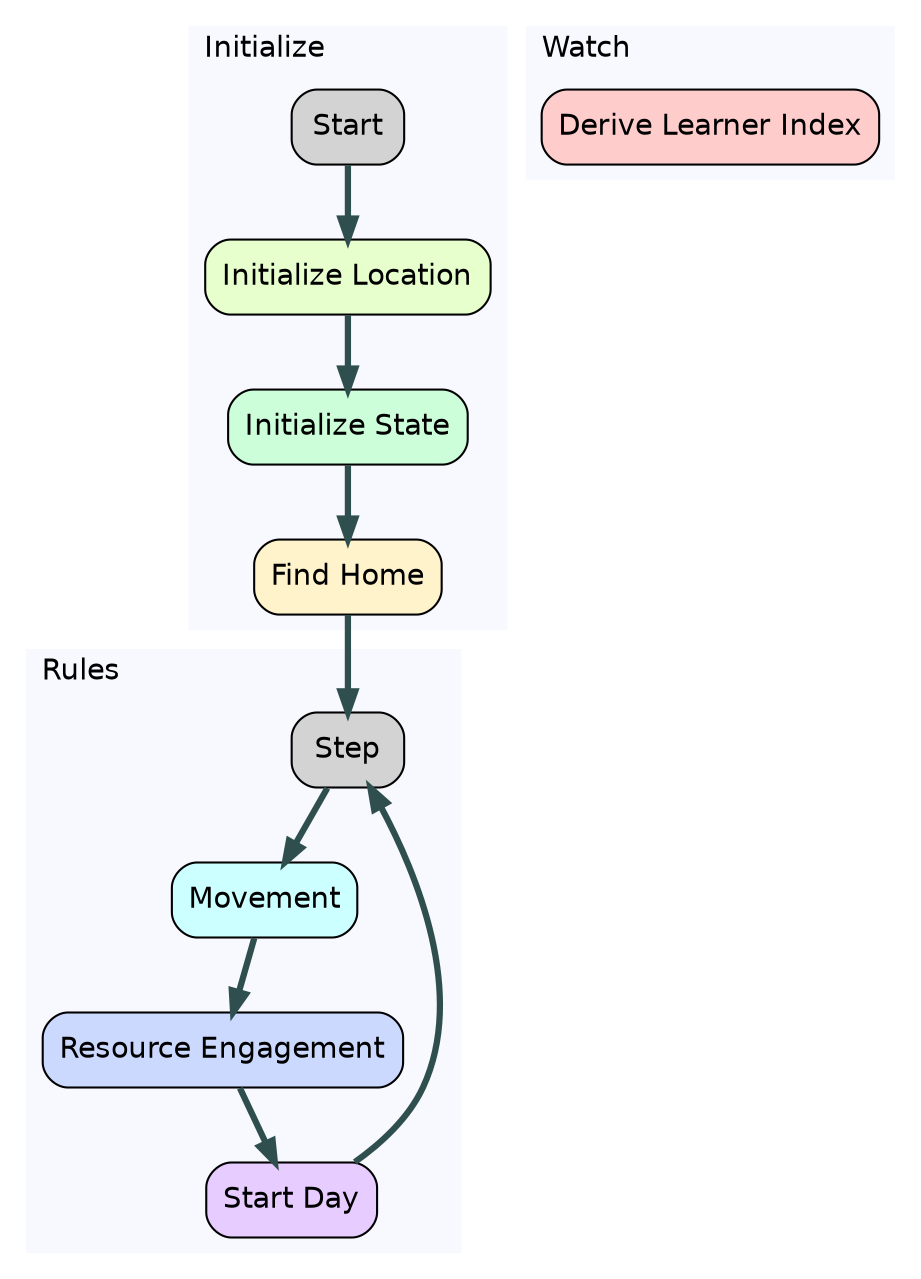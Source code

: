 digraph learner {
	compound=true;
	iteration [fontname=Helvetica,shape=box,fillcolor=lightgray,style="filled,rounded",label="Step"];
	start [fontname=Helvetica,shape=box,fillcolor=lightgray,style="filled,rounded",label="Start"];
	subgraph clusterWatch {
		label="Watch";
		fontname=Helvetica;
		style=filled;
		color=white;
		fillcolor=ghostwhite;
		labeljust=l;
		deriveLearnerIndex [shape=box,style="rounded,filled",fontname=Helvetica,color=black,fillcolor="0.0, 0.2, 1.0",label="Derive Learner Index",URL="learner_deriveLearnerIndex.svg"];
	}
	subgraph clusterRule {
		label="Rules";
		fontname=Helvetica;
		style=filled;
		color=white;
		fillcolor=ghostwhite;
		labeljust=l;
		movement [shape=box,style="rounded,filled",fontname=Helvetica,color=black,fillcolor="0.5, 0.2, 1.0",label="Movement",URL="learner_movement.svg"];
		resourceEngagement [shape=box,style="rounded,filled",fontname=Helvetica,color=black,fillcolor="0.625, 0.2, 1.0",label="Resource Engagement",URL="learner_resourceEngagement.svg"];
		startDay [shape=box,style="rounded,filled",fontname=Helvetica,color=black,fillcolor="0.75, 0.2, 1.0",label="Start Day",URL="learner_startDay.svg"];
		iteration -> movement->resourceEngagement->startDay -> iteration [color=darkslategray,penwidth=3.0];
	}
	subgraph clusterInit {
		label="Initialize";
		fontname=Helvetica;
		style=filled;
		color=white;
		fillcolor=ghostwhite;
		labeljust=l;
		initializeLocation [shape=box,style="rounded,filled",fontname=Helvetica,color=black,fillcolor="0.25, 0.2, 1.0",label="Initialize Location",URL="learner_initializeLocation.svg"];
		initializeState [shape=box,style="rounded,filled",fontname=Helvetica,color=black,fillcolor="0.375, 0.2, 1.0",label="Initialize State",URL="learner_initializeState.svg"];
		findHome [shape=box,style="rounded,filled",fontname=Helvetica,color=black,fillcolor="0.125, 0.2, 1.0",label="Find Home",URL="learner_findHome.svg"];
		start -> initializeLocation->initializeState->findHome -> iteration [color=darkslategray,penwidth=3.0];
	}
}
